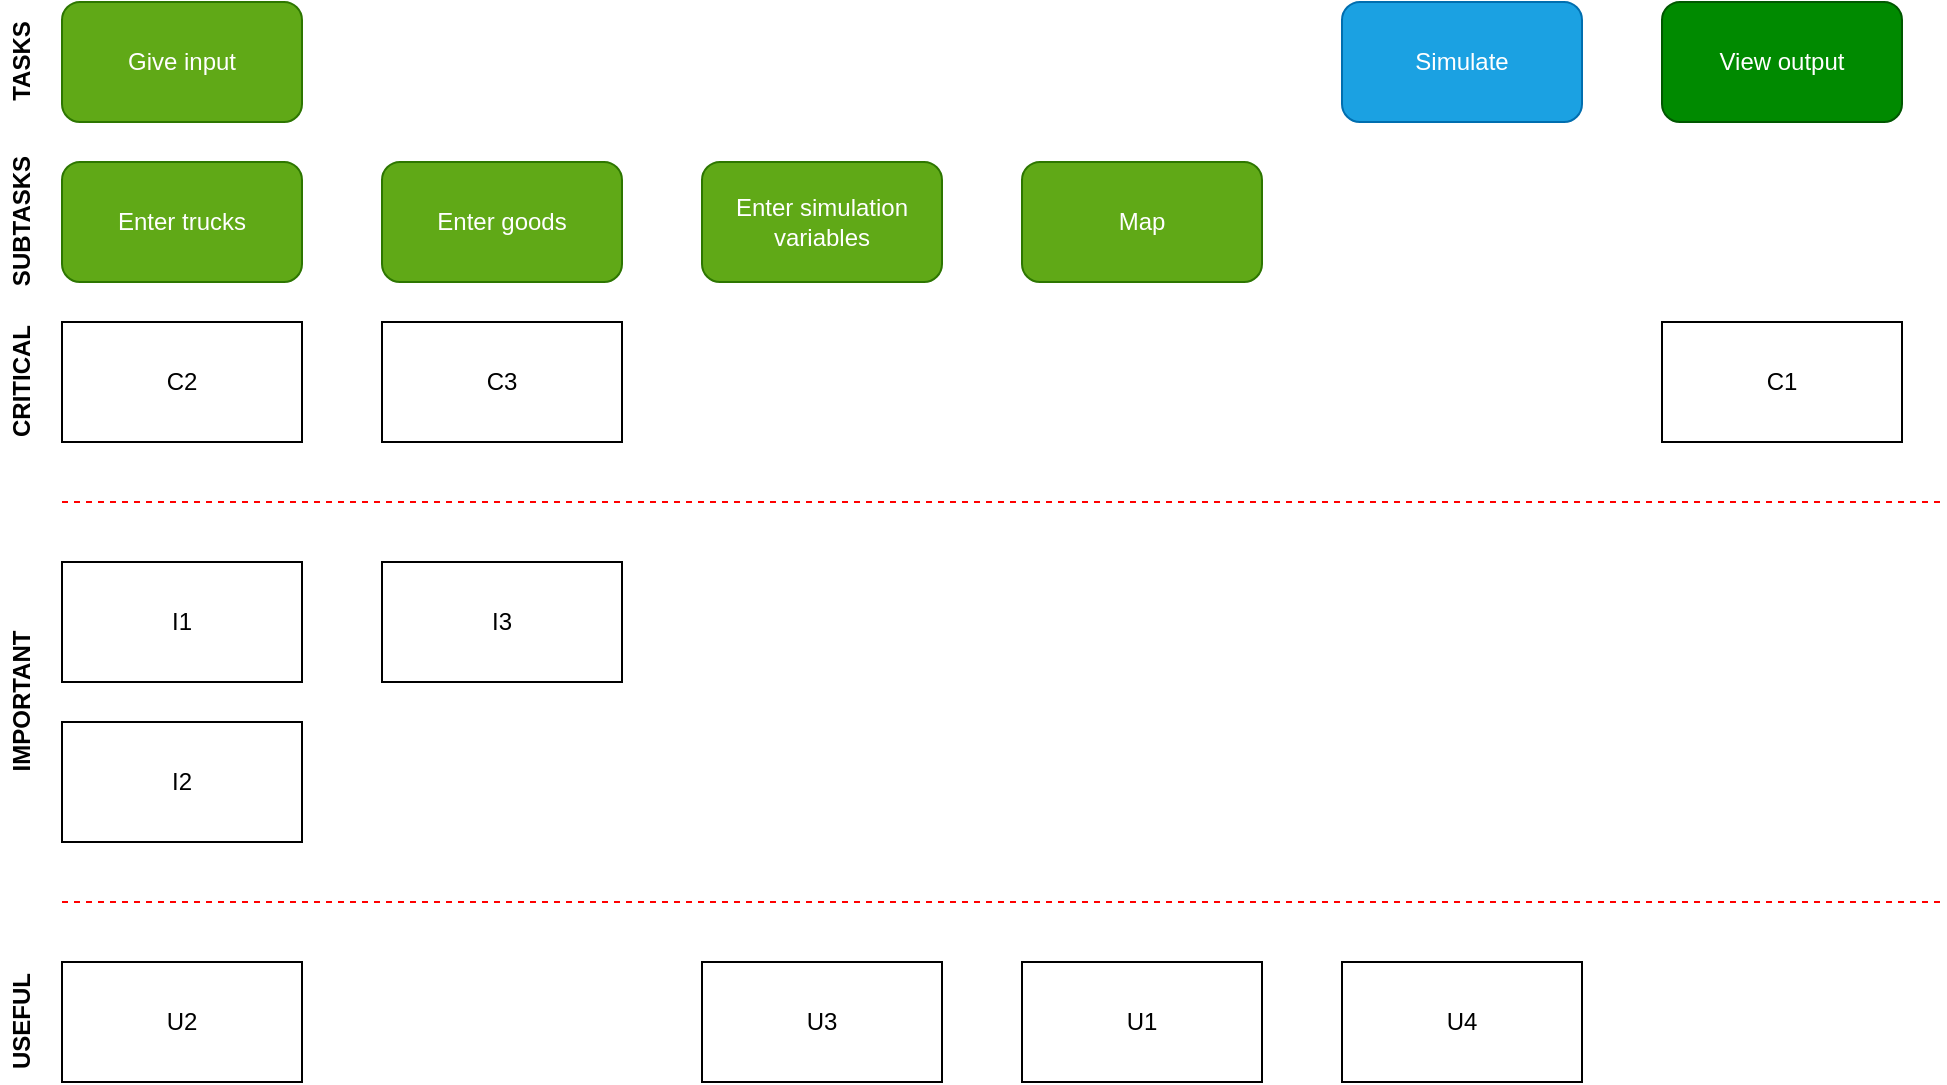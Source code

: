 <mxfile version="13.2.1" type="device"><diagram id="ldn8VtHX3HSHYpZOGY9p" name="Page-1"><mxGraphModel dx="1117" dy="554" grid="1" gridSize="10" guides="1" tooltips="1" connect="1" arrows="1" fold="1" page="1" pageScale="1" pageWidth="827" pageHeight="1169" math="0" shadow="0"><root><mxCell id="0"/><mxCell id="1" parent="0"/><mxCell id="R5KHQpuxS3uj2MyMVzHc-2" value="Give input" style="rounded=1;whiteSpace=wrap;html=1;fillColor=#60a917;strokeColor=#2D7600;fontColor=#ffffff;" vertex="1" parent="1"><mxGeometry x="40" y="20" width="120" height="60" as="geometry"/></mxCell><mxCell id="R5KHQpuxS3uj2MyMVzHc-3" value="Simulate" style="rounded=1;whiteSpace=wrap;html=1;fillColor=#1ba1e2;strokeColor=#006EAF;fontColor=#ffffff;" vertex="1" parent="1"><mxGeometry x="680" y="20" width="120" height="60" as="geometry"/></mxCell><mxCell id="R5KHQpuxS3uj2MyMVzHc-4" value="View output" style="rounded=1;whiteSpace=wrap;html=1;fillColor=#008a00;strokeColor=#005700;fontColor=#ffffff;" vertex="1" parent="1"><mxGeometry x="840" y="20" width="120" height="60" as="geometry"/></mxCell><mxCell id="R5KHQpuxS3uj2MyMVzHc-5" value="Enter trucks" style="rounded=1;whiteSpace=wrap;html=1;fillColor=#60a917;strokeColor=#2D7600;fontColor=#ffffff;" vertex="1" parent="1"><mxGeometry x="40" y="100" width="120" height="60" as="geometry"/></mxCell><mxCell id="R5KHQpuxS3uj2MyMVzHc-6" value="Enter goods" style="rounded=1;whiteSpace=wrap;html=1;fillColor=#60a917;strokeColor=#2D7600;fontColor=#ffffff;" vertex="1" parent="1"><mxGeometry x="200" y="100" width="120" height="60" as="geometry"/></mxCell><mxCell id="R5KHQpuxS3uj2MyMVzHc-7" value="Enter simulation variables" style="rounded=1;whiteSpace=wrap;html=1;fillColor=#60a917;strokeColor=#2D7600;fontColor=#ffffff;" vertex="1" parent="1"><mxGeometry x="360" y="100" width="120" height="60" as="geometry"/></mxCell><mxCell id="R5KHQpuxS3uj2MyMVzHc-8" value="C2" style="rounded=0;whiteSpace=wrap;html=1;" vertex="1" parent="1"><mxGeometry x="40" y="180" width="120" height="60" as="geometry"/></mxCell><mxCell id="R5KHQpuxS3uj2MyMVzHc-9" value="C3" style="rounded=0;whiteSpace=wrap;html=1;" vertex="1" parent="1"><mxGeometry x="200" y="180" width="120" height="60" as="geometry"/></mxCell><mxCell id="R5KHQpuxS3uj2MyMVzHc-10" value="C1" style="rounded=0;whiteSpace=wrap;html=1;" vertex="1" parent="1"><mxGeometry x="840" y="180" width="120" height="60" as="geometry"/></mxCell><mxCell id="R5KHQpuxS3uj2MyMVzHc-11" value="" style="endArrow=none;dashed=1;html=1;strokeColor=#FF0000;" edge="1" parent="1"><mxGeometry width="50" height="50" relative="1" as="geometry"><mxPoint x="40" y="270" as="sourcePoint"/><mxPoint x="980" y="270" as="targetPoint"/></mxGeometry></mxCell><mxCell id="R5KHQpuxS3uj2MyMVzHc-12" value="I1" style="rounded=0;whiteSpace=wrap;html=1;" vertex="1" parent="1"><mxGeometry x="40" y="300" width="120" height="60" as="geometry"/></mxCell><mxCell id="R5KHQpuxS3uj2MyMVzHc-13" value="I2" style="rounded=0;whiteSpace=wrap;html=1;" vertex="1" parent="1"><mxGeometry x="40" y="380" width="120" height="60" as="geometry"/></mxCell><mxCell id="R5KHQpuxS3uj2MyMVzHc-14" value="I3" style="rounded=0;whiteSpace=wrap;html=1;" vertex="1" parent="1"><mxGeometry x="200" y="300" width="120" height="60" as="geometry"/></mxCell><mxCell id="R5KHQpuxS3uj2MyMVzHc-15" value="" style="endArrow=none;dashed=1;html=1;strokeColor=#FF0000;" edge="1" parent="1"><mxGeometry width="50" height="50" relative="1" as="geometry"><mxPoint x="40" y="470" as="sourcePoint"/><mxPoint x="980" y="470" as="targetPoint"/></mxGeometry></mxCell><mxCell id="R5KHQpuxS3uj2MyMVzHc-16" value="U1" style="rounded=0;whiteSpace=wrap;html=1;" vertex="1" parent="1"><mxGeometry x="520" y="500" width="120" height="60" as="geometry"/></mxCell><mxCell id="R5KHQpuxS3uj2MyMVzHc-17" value="Map" style="rounded=1;whiteSpace=wrap;html=1;fillColor=#60a917;strokeColor=#2D7600;fontColor=#ffffff;" vertex="1" parent="1"><mxGeometry x="520" y="100" width="120" height="60" as="geometry"/></mxCell><mxCell id="R5KHQpuxS3uj2MyMVzHc-18" value="U2" style="rounded=0;whiteSpace=wrap;html=1;" vertex="1" parent="1"><mxGeometry x="40" y="500" width="120" height="60" as="geometry"/></mxCell><mxCell id="R5KHQpuxS3uj2MyMVzHc-19" value="U3" style="rounded=0;whiteSpace=wrap;html=1;" vertex="1" parent="1"><mxGeometry x="360" y="500" width="120" height="60" as="geometry"/></mxCell><mxCell id="R5KHQpuxS3uj2MyMVzHc-20" value="U4" style="rounded=0;whiteSpace=wrap;html=1;" vertex="1" parent="1"><mxGeometry x="680" y="500" width="120" height="60" as="geometry"/></mxCell><mxCell id="R5KHQpuxS3uj2MyMVzHc-21" value="&lt;b&gt;CRITICAL&lt;/b&gt;" style="text;html=1;align=center;verticalAlign=middle;resizable=0;points=[];autosize=1;direction=east;rotation=270;" vertex="1" parent="1"><mxGeometry x="-15" y="200" width="70" height="20" as="geometry"/></mxCell><mxCell id="R5KHQpuxS3uj2MyMVzHc-23" value="&lt;b&gt;IMPORTANT&lt;br&gt;&lt;/b&gt;" style="text;html=1;align=center;verticalAlign=middle;resizable=0;points=[];autosize=1;direction=east;rotation=270;" vertex="1" parent="1"><mxGeometry x="-25" y="360" width="90" height="20" as="geometry"/></mxCell><mxCell id="R5KHQpuxS3uj2MyMVzHc-24" value="&lt;b&gt;USEFUL&lt;br&gt;&lt;/b&gt;" style="text;html=1;align=center;verticalAlign=middle;resizable=0;points=[];autosize=1;direction=east;rotation=270;" vertex="1" parent="1"><mxGeometry x="-10" y="520" width="60" height="20" as="geometry"/></mxCell><mxCell id="R5KHQpuxS3uj2MyMVzHc-25" value="&lt;b&gt;TASKS&lt;/b&gt;" style="text;html=1;align=center;verticalAlign=middle;resizable=0;points=[];autosize=1;direction=east;rotation=270;" vertex="1" parent="1"><mxGeometry x="-10" y="40" width="60" height="20" as="geometry"/></mxCell><mxCell id="R5KHQpuxS3uj2MyMVzHc-26" value="&lt;b&gt;SUBTASKS&lt;/b&gt;" style="text;html=1;align=center;verticalAlign=middle;resizable=0;points=[];autosize=1;direction=east;rotation=270;" vertex="1" parent="1"><mxGeometry x="-20" y="120" width="80" height="20" as="geometry"/></mxCell></root></mxGraphModel></diagram></mxfile>